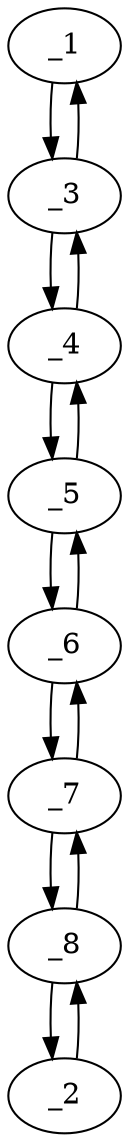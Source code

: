 digraph f1509_08 {
	_1	 [x="151.000000",
		y="77.000000"];
	_3	 [x="161.000000",
		y="90.000000"];
	_1 -> _3	 [angle="0.915101",
		orient="0.792624"];
	_2	 [x="218.000000",
		y="169.000000"];
	_8	 [x="212.000000",
		y="152.000000"];
	_2 -> _8	 [angle="-1.910089",
		orient="-0.942990"];
	_3 -> _1	 [angle="-2.226492",
		orient="-0.792624"];
	_4	 [x="176.000000",
		y="97.000000"];
	_3 -> _4	 [angle="0.436627",
		orient="0.422885"];
	_4 -> _3	 [angle="-2.704965",
		orient="-0.422885"];
	_5	 [x="184.000000",
		y="112.000000"];
	_4 -> _5	 [angle="1.080839",
		orient="0.882353"];
	_5 -> _4	 [angle="-2.060754",
		orient="-0.882353"];
	_6	 [x="195.000000",
		y="124.000000"];
	_5 -> _6	 [angle="0.828849",
		orient="0.737154"];
	_6 -> _5	 [angle="-2.312744",
		orient="-0.737154"];
	_7	 [x="204.000000",
		y="138.000000"];
	_6 -> _7	 [angle="0.999459",
		orient="0.841178"];
	_7 -> _6	 [angle="-2.142134",
		orient="-0.841178"];
	_7 -> _8	 [angle="1.051650",
		orient="0.868243"];
	_8 -> _2	 [angle="1.231504",
		orient="0.942990"];
	_8 -> _7	 [angle="-2.089942",
		orient="-0.868243"];
}
